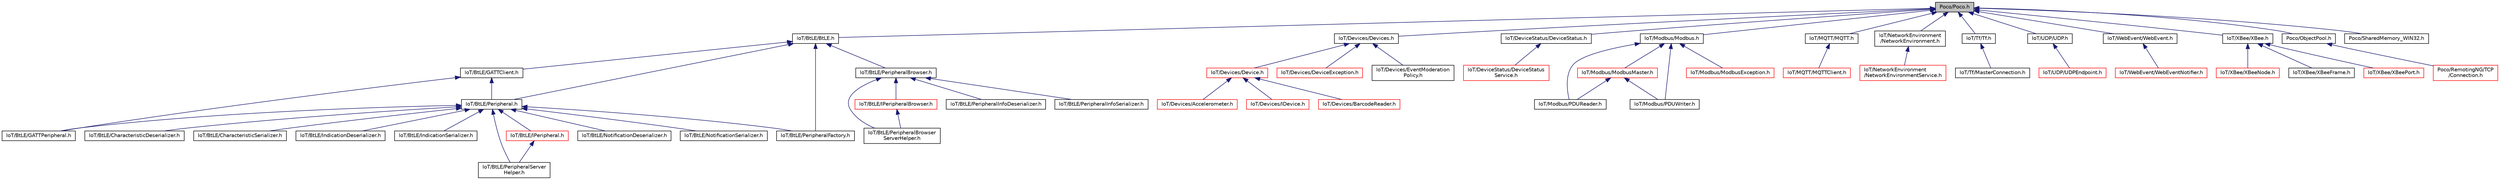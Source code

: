 digraph "Poco/Poco.h"
{
 // LATEX_PDF_SIZE
  edge [fontname="Helvetica",fontsize="10",labelfontname="Helvetica",labelfontsize="10"];
  node [fontname="Helvetica",fontsize="10",shape=record];
  Node1 [label="Poco/Poco.h",height=0.2,width=0.4,color="black", fillcolor="grey75", style="filled", fontcolor="black",tooltip=" "];
  Node1 -> Node2 [dir="back",color="midnightblue",fontsize="10",style="solid",fontname="Helvetica"];
  Node2 [label="IoT/BtLE/BtLE.h",height=0.2,width=0.4,color="black", fillcolor="white", style="filled",URL="$BtLE_8h.html",tooltip=" "];
  Node2 -> Node3 [dir="back",color="midnightblue",fontsize="10",style="solid",fontname="Helvetica"];
  Node3 [label="IoT/BtLE/Peripheral.h",height=0.2,width=0.4,color="black", fillcolor="white", style="filled",URL="$Peripheral_8h.html",tooltip=" "];
  Node3 -> Node4 [dir="back",color="midnightblue",fontsize="10",style="solid",fontname="Helvetica"];
  Node4 [label="IoT/BtLE/CharacteristicDeserializer.h",height=0.2,width=0.4,color="black", fillcolor="white", style="filled",URL="$CharacteristicDeserializer_8h.html",tooltip=" "];
  Node3 -> Node5 [dir="back",color="midnightblue",fontsize="10",style="solid",fontname="Helvetica"];
  Node5 [label="IoT/BtLE/CharacteristicSerializer.h",height=0.2,width=0.4,color="black", fillcolor="white", style="filled",URL="$CharacteristicSerializer_8h.html",tooltip=" "];
  Node3 -> Node6 [dir="back",color="midnightblue",fontsize="10",style="solid",fontname="Helvetica"];
  Node6 [label="IoT/BtLE/GATTPeripheral.h",height=0.2,width=0.4,color="black", fillcolor="white", style="filled",URL="$GATTPeripheral_8h.html",tooltip=" "];
  Node3 -> Node7 [dir="back",color="midnightblue",fontsize="10",style="solid",fontname="Helvetica"];
  Node7 [label="IoT/BtLE/IndicationDeserializer.h",height=0.2,width=0.4,color="black", fillcolor="white", style="filled",URL="$IndicationDeserializer_8h.html",tooltip=" "];
  Node3 -> Node8 [dir="back",color="midnightblue",fontsize="10",style="solid",fontname="Helvetica"];
  Node8 [label="IoT/BtLE/IndicationSerializer.h",height=0.2,width=0.4,color="black", fillcolor="white", style="filled",URL="$IndicationSerializer_8h.html",tooltip=" "];
  Node3 -> Node9 [dir="back",color="midnightblue",fontsize="10",style="solid",fontname="Helvetica"];
  Node9 [label="IoT/BtLE/IPeripheral.h",height=0.2,width=0.4,color="red", fillcolor="white", style="filled",URL="$IPeripheral_8h.html",tooltip=" "];
  Node9 -> Node12 [dir="back",color="midnightblue",fontsize="10",style="solid",fontname="Helvetica"];
  Node12 [label="IoT/BtLE/PeripheralServer\lHelper.h",height=0.2,width=0.4,color="black", fillcolor="white", style="filled",URL="$PeripheralServerHelper_8h.html",tooltip=" "];
  Node3 -> Node14 [dir="back",color="midnightblue",fontsize="10",style="solid",fontname="Helvetica"];
  Node14 [label="IoT/BtLE/NotificationDeserializer.h",height=0.2,width=0.4,color="black", fillcolor="white", style="filled",URL="$NotificationDeserializer_8h.html",tooltip=" "];
  Node3 -> Node15 [dir="back",color="midnightblue",fontsize="10",style="solid",fontname="Helvetica"];
  Node15 [label="IoT/BtLE/NotificationSerializer.h",height=0.2,width=0.4,color="black", fillcolor="white", style="filled",URL="$NotificationSerializer_8h.html",tooltip=" "];
  Node3 -> Node16 [dir="back",color="midnightblue",fontsize="10",style="solid",fontname="Helvetica"];
  Node16 [label="IoT/BtLE/PeripheralFactory.h",height=0.2,width=0.4,color="black", fillcolor="white", style="filled",URL="$PeripheralFactory_8h.html",tooltip=" "];
  Node3 -> Node12 [dir="back",color="midnightblue",fontsize="10",style="solid",fontname="Helvetica"];
  Node2 -> Node17 [dir="back",color="midnightblue",fontsize="10",style="solid",fontname="Helvetica"];
  Node17 [label="IoT/BtLE/GATTClient.h",height=0.2,width=0.4,color="black", fillcolor="white", style="filled",URL="$GATTClient_8h.html",tooltip=" "];
  Node17 -> Node3 [dir="back",color="midnightblue",fontsize="10",style="solid",fontname="Helvetica"];
  Node17 -> Node6 [dir="back",color="midnightblue",fontsize="10",style="solid",fontname="Helvetica"];
  Node2 -> Node18 [dir="back",color="midnightblue",fontsize="10",style="solid",fontname="Helvetica"];
  Node18 [label="IoT/BtLE/PeripheralBrowser.h",height=0.2,width=0.4,color="black", fillcolor="white", style="filled",URL="$PeripheralBrowser_8h.html",tooltip=" "];
  Node18 -> Node19 [dir="back",color="midnightblue",fontsize="10",style="solid",fontname="Helvetica"];
  Node19 [label="IoT/BtLE/IPeripheralBrowser.h",height=0.2,width=0.4,color="red", fillcolor="white", style="filled",URL="$IPeripheralBrowser_8h.html",tooltip=" "];
  Node19 -> Node22 [dir="back",color="midnightblue",fontsize="10",style="solid",fontname="Helvetica"];
  Node22 [label="IoT/BtLE/PeripheralBrowser\lServerHelper.h",height=0.2,width=0.4,color="black", fillcolor="white", style="filled",URL="$PeripheralBrowserServerHelper_8h.html",tooltip=" "];
  Node18 -> Node22 [dir="back",color="midnightblue",fontsize="10",style="solid",fontname="Helvetica"];
  Node18 -> Node24 [dir="back",color="midnightblue",fontsize="10",style="solid",fontname="Helvetica"];
  Node24 [label="IoT/BtLE/PeripheralInfoDeserializer.h",height=0.2,width=0.4,color="black", fillcolor="white", style="filled",URL="$PeripheralInfoDeserializer_8h.html",tooltip=" "];
  Node18 -> Node25 [dir="back",color="midnightblue",fontsize="10",style="solid",fontname="Helvetica"];
  Node25 [label="IoT/BtLE/PeripheralInfoSerializer.h",height=0.2,width=0.4,color="black", fillcolor="white", style="filled",URL="$PeripheralInfoSerializer_8h.html",tooltip=" "];
  Node2 -> Node16 [dir="back",color="midnightblue",fontsize="10",style="solid",fontname="Helvetica"];
  Node1 -> Node26 [dir="back",color="midnightblue",fontsize="10",style="solid",fontname="Helvetica"];
  Node26 [label="IoT/Devices/Devices.h",height=0.2,width=0.4,color="black", fillcolor="white", style="filled",URL="$Devices_8h.html",tooltip=" "];
  Node26 -> Node27 [dir="back",color="midnightblue",fontsize="10",style="solid",fontname="Helvetica"];
  Node27 [label="IoT/Devices/Device.h",height=0.2,width=0.4,color="red", fillcolor="white", style="filled",URL="$Device_8h.html",tooltip=" "];
  Node27 -> Node28 [dir="back",color="midnightblue",fontsize="10",style="solid",fontname="Helvetica"];
  Node28 [label="IoT/Devices/Accelerometer.h",height=0.2,width=0.4,color="red", fillcolor="white", style="filled",URL="$Accelerometer_8h.html",tooltip=" "];
  Node27 -> Node36 [dir="back",color="midnightblue",fontsize="10",style="solid",fontname="Helvetica"];
  Node36 [label="IoT/Devices/IDevice.h",height=0.2,width=0.4,color="red", fillcolor="white", style="filled",URL="$IDevice_8h.html",tooltip=" "];
  Node27 -> Node94 [dir="back",color="midnightblue",fontsize="10",style="solid",fontname="Helvetica"];
  Node94 [label="IoT/Devices/BarcodeReader.h",height=0.2,width=0.4,color="red", fillcolor="white", style="filled",URL="$BarcodeReader_8h.html",tooltip=" "];
  Node26 -> Node116 [dir="back",color="midnightblue",fontsize="10",style="solid",fontname="Helvetica"];
  Node116 [label="IoT/Devices/DeviceException.h",height=0.2,width=0.4,color="red", fillcolor="white", style="filled",URL="$DeviceException_8h.html",tooltip=" "];
  Node26 -> Node117 [dir="back",color="midnightblue",fontsize="10",style="solid",fontname="Helvetica"];
  Node117 [label="IoT/Devices/EventModeration\lPolicy.h",height=0.2,width=0.4,color="black", fillcolor="white", style="filled",URL="$EventModerationPolicy_8h.html",tooltip=" "];
  Node1 -> Node118 [dir="back",color="midnightblue",fontsize="10",style="solid",fontname="Helvetica"];
  Node118 [label="IoT/DeviceStatus/DeviceStatus.h",height=0.2,width=0.4,color="black", fillcolor="white", style="filled",URL="$DeviceStatus_8h.html",tooltip=" "];
  Node118 -> Node119 [dir="back",color="midnightblue",fontsize="10",style="solid",fontname="Helvetica"];
  Node119 [label="IoT/DeviceStatus/DeviceStatus\lService.h",height=0.2,width=0.4,color="red", fillcolor="white", style="filled",URL="$DeviceStatusService_8h.html",tooltip=" "];
  Node1 -> Node131 [dir="back",color="midnightblue",fontsize="10",style="solid",fontname="Helvetica"];
  Node131 [label="IoT/Modbus/Modbus.h",height=0.2,width=0.4,color="black", fillcolor="white", style="filled",URL="$Modbus_8h.html",tooltip=" "];
  Node131 -> Node132 [dir="back",color="midnightblue",fontsize="10",style="solid",fontname="Helvetica"];
  Node132 [label="IoT/Modbus/ModbusMaster.h",height=0.2,width=0.4,color="red", fillcolor="white", style="filled",URL="$ModbusMaster_8h.html",tooltip=" "];
  Node132 -> Node149 [dir="back",color="midnightblue",fontsize="10",style="solid",fontname="Helvetica"];
  Node149 [label="IoT/Modbus/PDUReader.h",height=0.2,width=0.4,color="black", fillcolor="white", style="filled",URL="$PDUReader_8h.html",tooltip=" "];
  Node132 -> Node150 [dir="back",color="midnightblue",fontsize="10",style="solid",fontname="Helvetica"];
  Node150 [label="IoT/Modbus/PDUWriter.h",height=0.2,width=0.4,color="black", fillcolor="white", style="filled",URL="$PDUWriter_8h.html",tooltip=" "];
  Node131 -> Node195 [dir="back",color="midnightblue",fontsize="10",style="solid",fontname="Helvetica"];
  Node195 [label="IoT/Modbus/ModbusException.h",height=0.2,width=0.4,color="red", fillcolor="white", style="filled",URL="$ModbusException_8h.html",tooltip=" "];
  Node131 -> Node149 [dir="back",color="midnightblue",fontsize="10",style="solid",fontname="Helvetica"];
  Node131 -> Node150 [dir="back",color="midnightblue",fontsize="10",style="solid",fontname="Helvetica"];
  Node1 -> Node196 [dir="back",color="midnightblue",fontsize="10",style="solid",fontname="Helvetica"];
  Node196 [label="IoT/MQTT/MQTT.h",height=0.2,width=0.4,color="black", fillcolor="white", style="filled",URL="$MQTT_8h.html",tooltip=" "];
  Node196 -> Node197 [dir="back",color="midnightblue",fontsize="10",style="solid",fontname="Helvetica"];
  Node197 [label="IoT/MQTT/MQTTClient.h",height=0.2,width=0.4,color="red", fillcolor="white", style="filled",URL="$MQTTClient_8h.html",tooltip=" "];
  Node1 -> Node225 [dir="back",color="midnightblue",fontsize="10",style="solid",fontname="Helvetica"];
  Node225 [label="IoT/NetworkEnvironment\l/NetworkEnvironment.h",height=0.2,width=0.4,color="black", fillcolor="white", style="filled",URL="$NetworkEnvironment_8h.html",tooltip=" "];
  Node225 -> Node226 [dir="back",color="midnightblue",fontsize="10",style="solid",fontname="Helvetica"];
  Node226 [label="IoT/NetworkEnvironment\l/NetworkEnvironmentService.h",height=0.2,width=0.4,color="red", fillcolor="white", style="filled",URL="$NetworkEnvironmentService_8h.html",tooltip=" "];
  Node1 -> Node237 [dir="back",color="midnightblue",fontsize="10",style="solid",fontname="Helvetica"];
  Node237 [label="IoT/Tf/Tf.h",height=0.2,width=0.4,color="black", fillcolor="white", style="filled",URL="$Tf_8h.html",tooltip=" "];
  Node237 -> Node238 [dir="back",color="midnightblue",fontsize="10",style="solid",fontname="Helvetica"];
  Node238 [label="IoT/Tf/MasterConnection.h",height=0.2,width=0.4,color="black", fillcolor="white", style="filled",URL="$MasterConnection_8h.html",tooltip=" "];
  Node1 -> Node239 [dir="back",color="midnightblue",fontsize="10",style="solid",fontname="Helvetica"];
  Node239 [label="IoT/UDP/UDP.h",height=0.2,width=0.4,color="black", fillcolor="white", style="filled",URL="$UDP_8h.html",tooltip=" "];
  Node239 -> Node240 [dir="back",color="midnightblue",fontsize="10",style="solid",fontname="Helvetica"];
  Node240 [label="IoT/UDP/UDPEndpoint.h",height=0.2,width=0.4,color="red", fillcolor="white", style="filled",URL="$UDPEndpoint_8h.html",tooltip=" "];
  Node1 -> Node251 [dir="back",color="midnightblue",fontsize="10",style="solid",fontname="Helvetica"];
  Node251 [label="IoT/WebEvent/WebEvent.h",height=0.2,width=0.4,color="black", fillcolor="white", style="filled",URL="$WebEvent_8h.html",tooltip=" "];
  Node251 -> Node252 [dir="back",color="midnightblue",fontsize="10",style="solid",fontname="Helvetica"];
  Node252 [label="IoT/WebEvent/WebEventNotifier.h",height=0.2,width=0.4,color="red", fillcolor="white", style="filled",URL="$WebEventNotifier_8h.html",tooltip=" "];
  Node1 -> Node258 [dir="back",color="midnightblue",fontsize="10",style="solid",fontname="Helvetica"];
  Node258 [label="IoT/XBee/XBee.h",height=0.2,width=0.4,color="black", fillcolor="white", style="filled",URL="$XBee_8h.html",tooltip=" "];
  Node258 -> Node259 [dir="back",color="midnightblue",fontsize="10",style="solid",fontname="Helvetica"];
  Node259 [label="IoT/XBee/XBeeNode.h",height=0.2,width=0.4,color="red", fillcolor="white", style="filled",URL="$XBeeNode_8h.html",tooltip=" "];
  Node258 -> Node298 [dir="back",color="midnightblue",fontsize="10",style="solid",fontname="Helvetica"];
  Node298 [label="IoT/XBee/XBeeFrame.h",height=0.2,width=0.4,color="black", fillcolor="white", style="filled",URL="$XBeeFrame_8h.html",tooltip=" "];
  Node258 -> Node299 [dir="back",color="midnightblue",fontsize="10",style="solid",fontname="Helvetica"];
  Node299 [label="IoT/XBee/XBeePort.h",height=0.2,width=0.4,color="red", fillcolor="white", style="filled",URL="$XBeePort_8h.html",tooltip=" "];
  Node1 -> Node300 [dir="back",color="midnightblue",fontsize="10",style="solid",fontname="Helvetica"];
  Node300 [label="Poco/ObjectPool.h",height=0.2,width=0.4,color="black", fillcolor="white", style="filled",URL="$ObjectPool_8h.html",tooltip=" "];
  Node300 -> Node301 [dir="back",color="midnightblue",fontsize="10",style="solid",fontname="Helvetica"];
  Node301 [label="Poco/RemotingNG/TCP\l/Connection.h",height=0.2,width=0.4,color="red", fillcolor="white", style="filled",URL="$Connection_8h.html",tooltip=" "];
  Node1 -> Node311 [dir="back",color="midnightblue",fontsize="10",style="solid",fontname="Helvetica"];
  Node311 [label="Poco/SharedMemory_WIN32.h",height=0.2,width=0.4,color="black", fillcolor="white", style="filled",URL="$SharedMemory__WIN32_8h.html",tooltip=" "];
}
